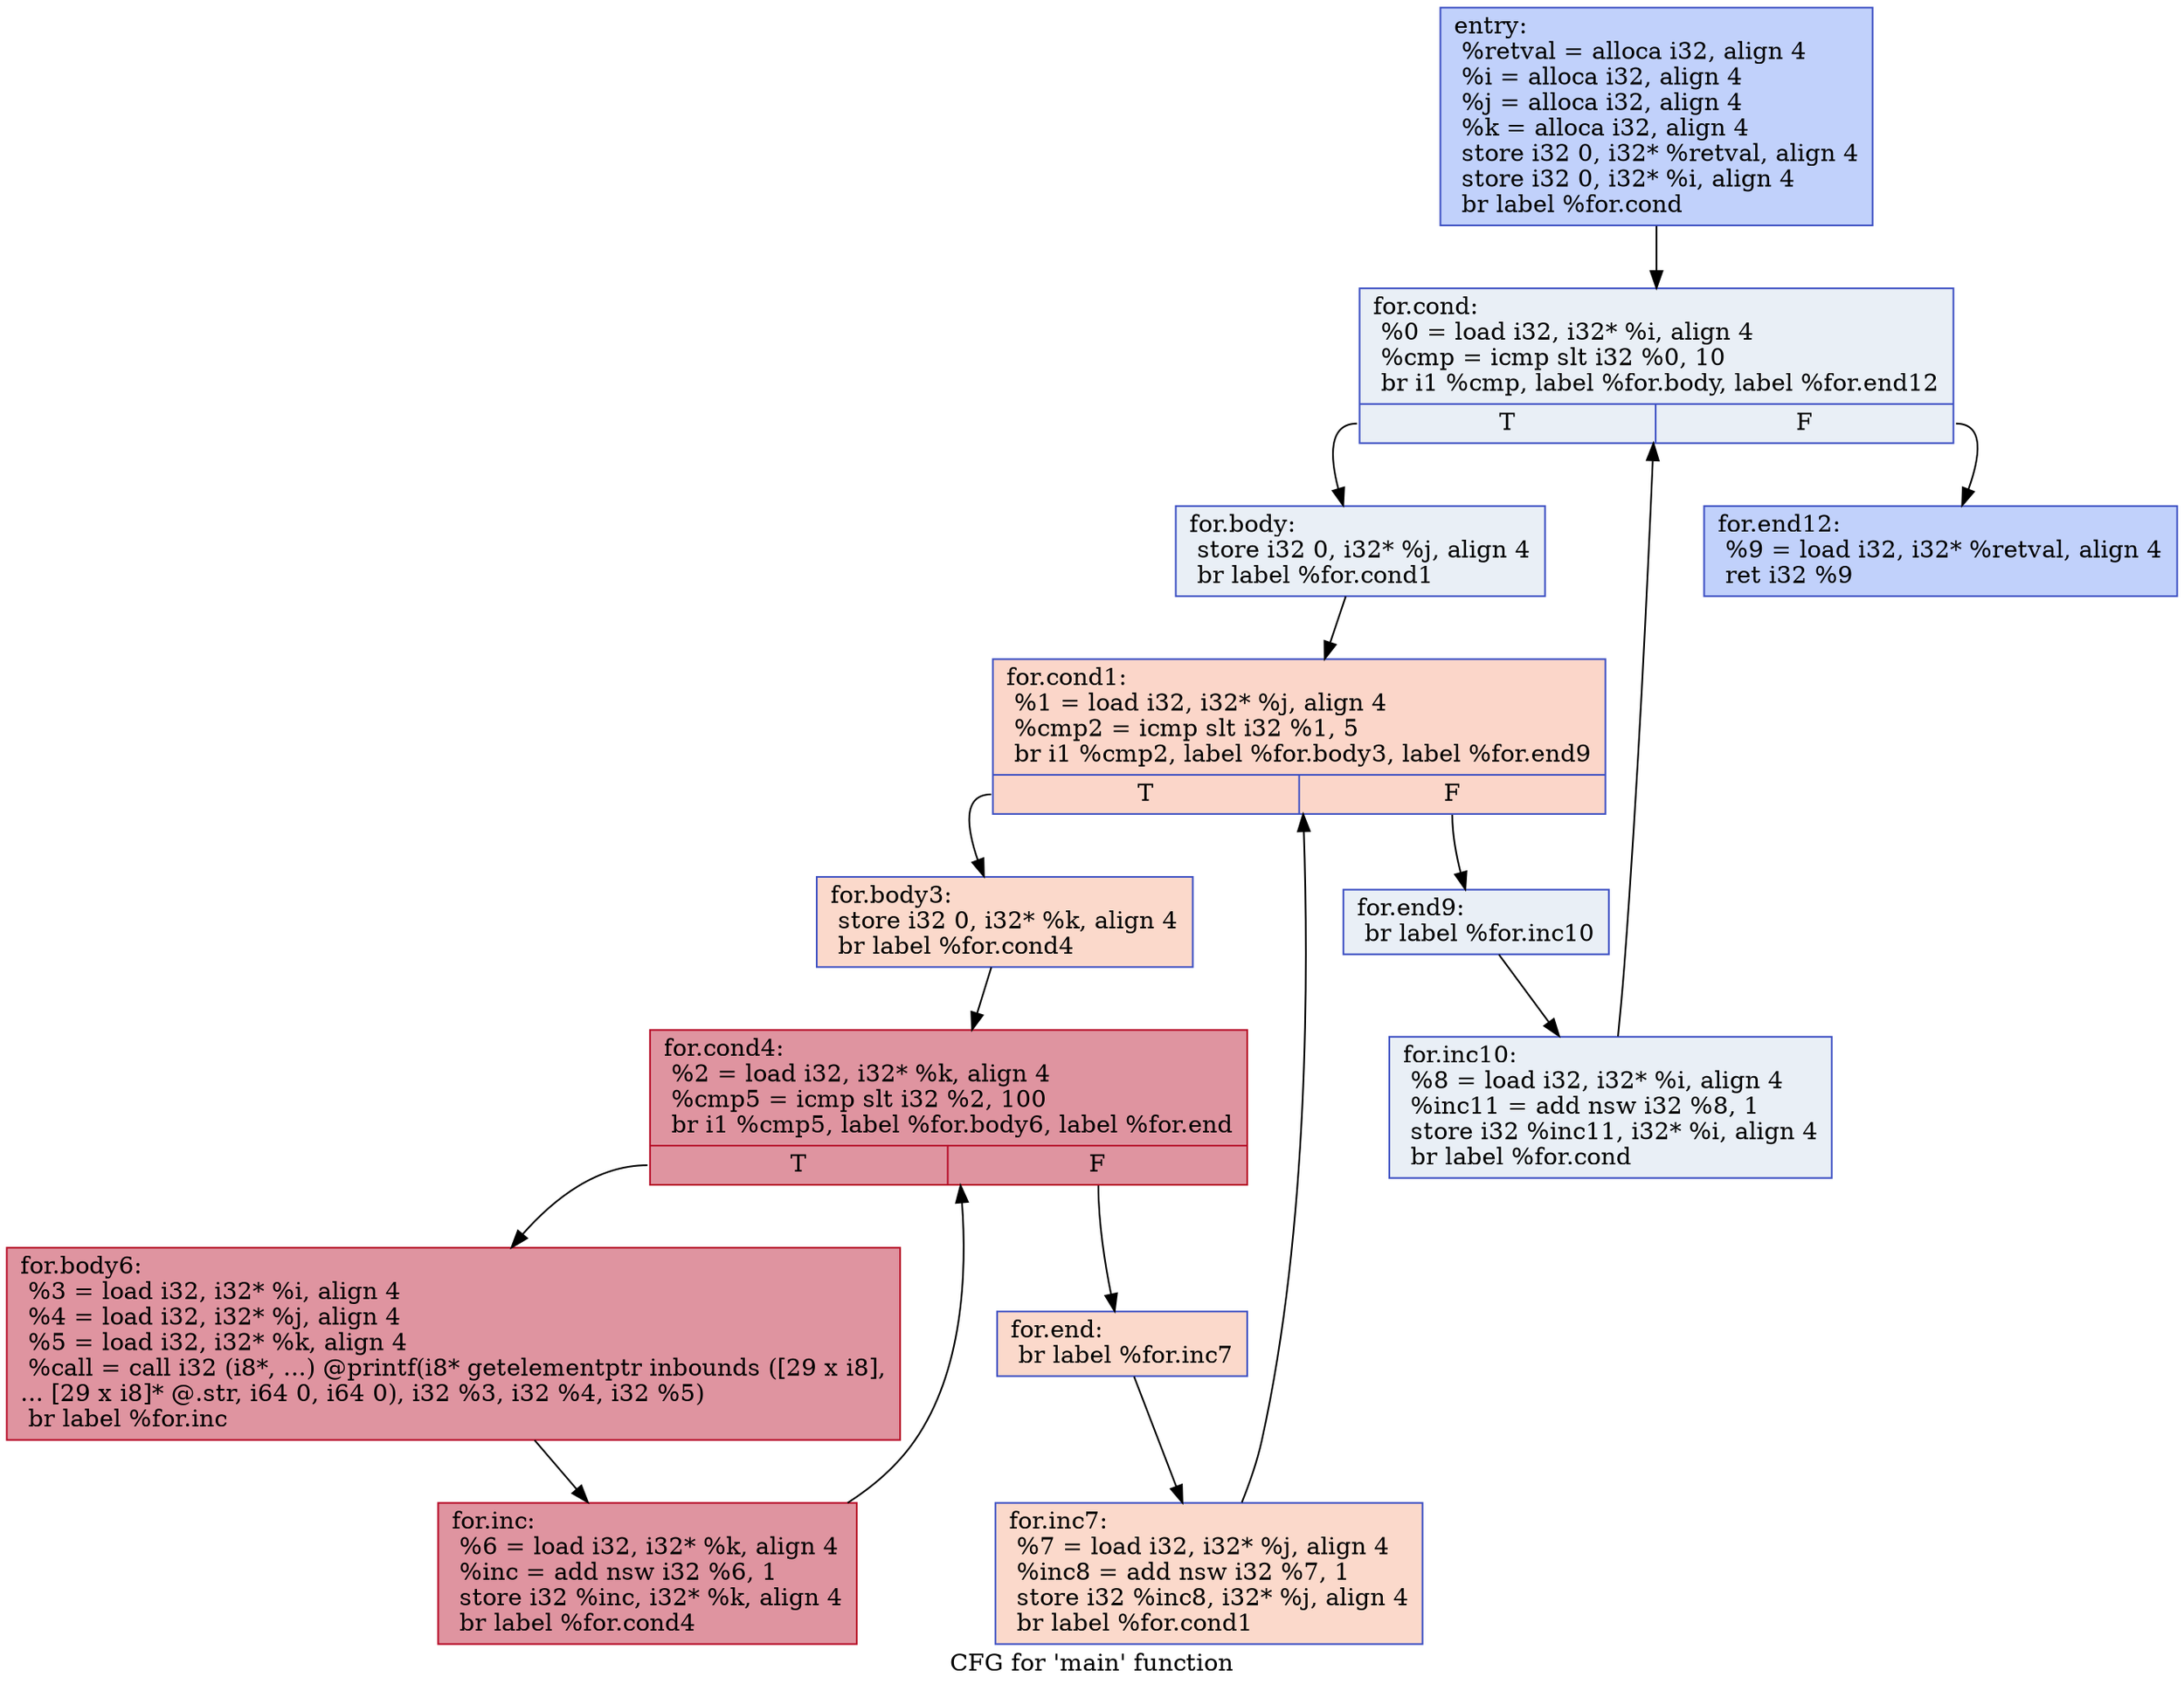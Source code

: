 digraph "CFG for 'main' function" {
	label="CFG for 'main' function";

	Node0x561bc21bea80 [shape=record,color="#3d50c3ff", style=filled, fillcolor="#7396f570",label="{entry:\l  %retval = alloca i32, align 4\l  %i = alloca i32, align 4\l  %j = alloca i32, align 4\l  %k = alloca i32, align 4\l  store i32 0, i32* %retval, align 4\l  store i32 0, i32* %i, align 4\l  br label %for.cond\l}"];
	Node0x561bc21bea80 -> Node0x561bc21bf4c0;
	Node0x561bc21bf4c0 [shape=record,color="#3d50c3ff", style=filled, fillcolor="#cedaeb70",label="{for.cond:                                         \l  %0 = load i32, i32* %i, align 4\l  %cmp = icmp slt i32 %0, 10\l  br i1 %cmp, label %for.body, label %for.end12\l|{<s0>T|<s1>F}}"];
	Node0x561bc21bf4c0:s0 -> Node0x561bc21bf690;
	Node0x561bc21bf4c0:s1 -> Node0x561bc21bf710;
	Node0x561bc21bf690 [shape=record,color="#3d50c3ff", style=filled, fillcolor="#cedaeb70",label="{for.body:                                         \l  store i32 0, i32* %j, align 4\l  br label %for.cond1\l}"];
	Node0x561bc21bf690 -> Node0x561bc21bf8a0;
	Node0x561bc21bf8a0 [shape=record,color="#3d50c3ff", style=filled, fillcolor="#f6a38570",label="{for.cond1:                                        \l  %1 = load i32, i32* %j, align 4\l  %cmp2 = icmp slt i32 %1, 5\l  br i1 %cmp2, label %for.body3, label %for.end9\l|{<s0>T|<s1>F}}"];
	Node0x561bc21bf8a0:s0 -> Node0x561bc21bfa50;
	Node0x561bc21bf8a0:s1 -> Node0x561bc21bfad0;
	Node0x561bc21bfa50 [shape=record,color="#3d50c3ff", style=filled, fillcolor="#f7a88970",label="{for.body3:                                        \l  store i32 0, i32* %k, align 4\l  br label %for.cond4\l}"];
	Node0x561bc21bfa50 -> Node0x561bc21bfe00;
	Node0x561bc21bfe00 [shape=record,color="#b70d28ff", style=filled, fillcolor="#b70d2870",label="{for.cond4:                                        \l  %2 = load i32, i32* %k, align 4\l  %cmp5 = icmp slt i32 %2, 100\l  br i1 %cmp5, label %for.body6, label %for.end\l|{<s0>T|<s1>F}}"];
	Node0x561bc21bfe00:s0 -> Node0x561bc21c0050;
	Node0x561bc21bfe00:s1 -> Node0x561bc21c00d0;
	Node0x561bc21c0050 [shape=record,color="#b70d28ff", style=filled, fillcolor="#b70d2870",label="{for.body6:                                        \l  %3 = load i32, i32* %i, align 4\l  %4 = load i32, i32* %j, align 4\l  %5 = load i32, i32* %k, align 4\l  %call = call i32 (i8*, ...) @printf(i8* getelementptr inbounds ([29 x i8],\l... [29 x i8]* @.str, i64 0, i64 0), i32 %3, i32 %4, i32 %5)\l  br label %for.inc\l}"];
	Node0x561bc21c0050 -> Node0x561bc21c08e0;
	Node0x561bc21c08e0 [shape=record,color="#b70d28ff", style=filled, fillcolor="#b70d2870",label="{for.inc:                                          \l  %6 = load i32, i32* %k, align 4\l  %inc = add nsw i32 %6, 1\l  store i32 %inc, i32* %k, align 4\l  br label %for.cond4\l}"];
	Node0x561bc21c08e0 -> Node0x561bc21bfe00;
	Node0x561bc21c00d0 [shape=record,color="#3d50c3ff", style=filled, fillcolor="#f7a88970",label="{for.end:                                          \l  br label %for.inc7\l}"];
	Node0x561bc21c00d0 -> Node0x561bc21c0c40;
	Node0x561bc21c0c40 [shape=record,color="#3d50c3ff", style=filled, fillcolor="#f7a88970",label="{for.inc7:                                         \l  %7 = load i32, i32* %j, align 4\l  %inc8 = add nsw i32 %7, 1\l  store i32 %inc8, i32* %j, align 4\l  br label %for.cond1\l}"];
	Node0x561bc21c0c40 -> Node0x561bc21bf8a0;
	Node0x561bc21bfad0 [shape=record,color="#3d50c3ff", style=filled, fillcolor="#cedaeb70",label="{for.end9:                                         \l  br label %for.inc10\l}"];
	Node0x561bc21bfad0 -> Node0x561bc21c0f50;
	Node0x561bc21c0f50 [shape=record,color="#3d50c3ff", style=filled, fillcolor="#cedaeb70",label="{for.inc10:                                        \l  %8 = load i32, i32* %i, align 4\l  %inc11 = add nsw i32 %8, 1\l  store i32 %inc11, i32* %i, align 4\l  br label %for.cond\l}"];
	Node0x561bc21c0f50 -> Node0x561bc21bf4c0;
	Node0x561bc21bf710 [shape=record,color="#3d50c3ff", style=filled, fillcolor="#7396f570",label="{for.end12:                                        \l  %9 = load i32, i32* %retval, align 4\l  ret i32 %9\l}"];
}

